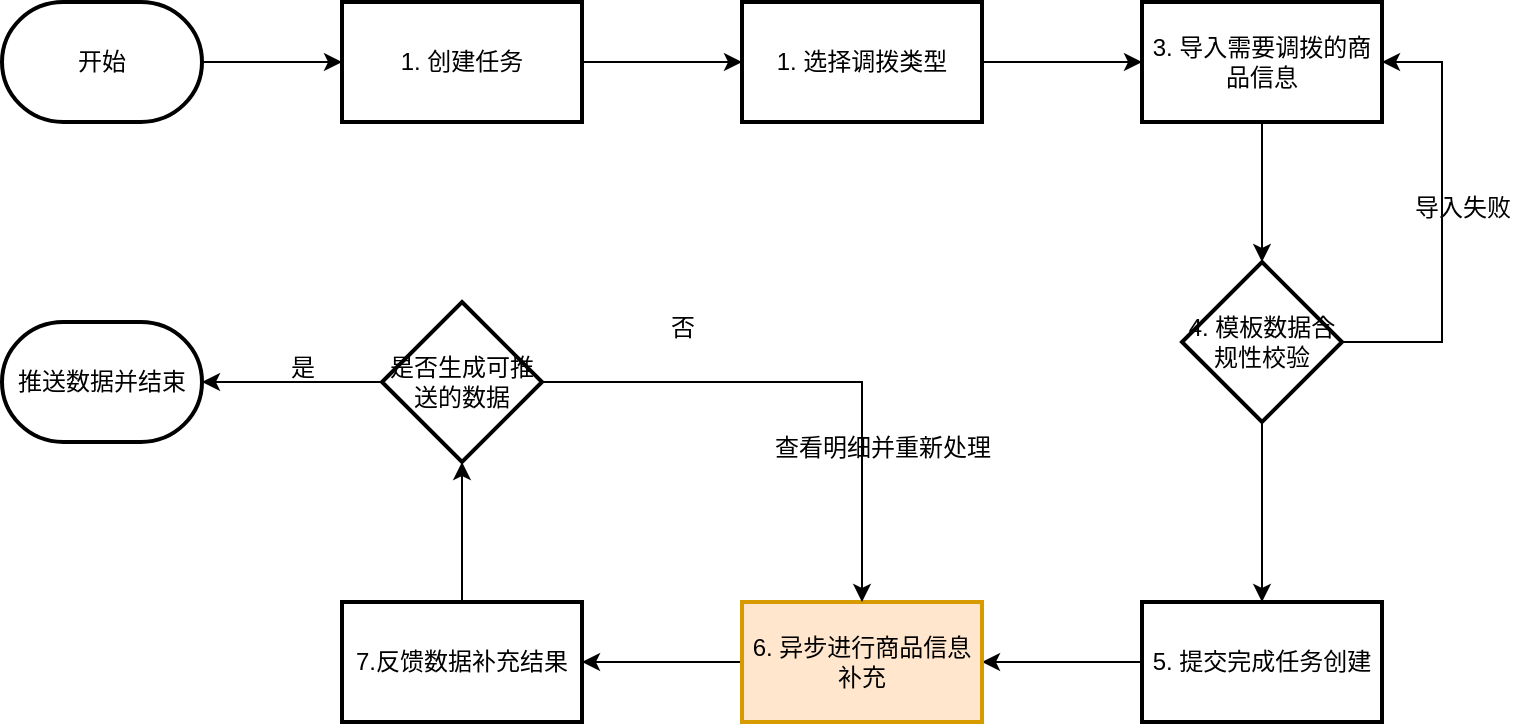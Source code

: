 <mxfile version="22.1.7" type="github">
  <diagram name="第 1 页" id="peMOAIB8m-mlmbfBehnV">
    <mxGraphModel dx="1324" dy="803" grid="1" gridSize="10" guides="1" tooltips="1" connect="1" arrows="1" fold="1" page="1" pageScale="1" pageWidth="850" pageHeight="1100" math="0" shadow="0">
      <root>
        <mxCell id="0" />
        <mxCell id="1" parent="0" />
        <mxCell id="JUgC_lTcqOkYV4Karhcf-3" value="" style="edgeStyle=orthogonalEdgeStyle;rounded=0;orthogonalLoop=1;jettySize=auto;html=1;" edge="1" parent="1" source="JUgC_lTcqOkYV4Karhcf-1" target="JUgC_lTcqOkYV4Karhcf-2">
          <mxGeometry relative="1" as="geometry" />
        </mxCell>
        <mxCell id="JUgC_lTcqOkYV4Karhcf-1" value="开始" style="strokeWidth=2;html=1;shape=mxgraph.flowchart.terminator;whiteSpace=wrap;" vertex="1" parent="1">
          <mxGeometry x="20" y="40" width="100" height="60" as="geometry" />
        </mxCell>
        <mxCell id="JUgC_lTcqOkYV4Karhcf-5" value="" style="edgeStyle=orthogonalEdgeStyle;rounded=0;orthogonalLoop=1;jettySize=auto;html=1;" edge="1" parent="1" source="JUgC_lTcqOkYV4Karhcf-2" target="JUgC_lTcqOkYV4Karhcf-4">
          <mxGeometry relative="1" as="geometry" />
        </mxCell>
        <mxCell id="JUgC_lTcqOkYV4Karhcf-2" value="1. 创建任务" style="whiteSpace=wrap;html=1;strokeWidth=2;" vertex="1" parent="1">
          <mxGeometry x="190" y="40" width="120" height="60" as="geometry" />
        </mxCell>
        <mxCell id="JUgC_lTcqOkYV4Karhcf-7" value="" style="edgeStyle=orthogonalEdgeStyle;rounded=0;orthogonalLoop=1;jettySize=auto;html=1;" edge="1" parent="1" source="JUgC_lTcqOkYV4Karhcf-4" target="JUgC_lTcqOkYV4Karhcf-6">
          <mxGeometry relative="1" as="geometry" />
        </mxCell>
        <mxCell id="JUgC_lTcqOkYV4Karhcf-4" value="1. 选择调拨类型" style="whiteSpace=wrap;html=1;strokeWidth=2;" vertex="1" parent="1">
          <mxGeometry x="390" y="40" width="120" height="60" as="geometry" />
        </mxCell>
        <mxCell id="JUgC_lTcqOkYV4Karhcf-9" value="" style="edgeStyle=orthogonalEdgeStyle;rounded=0;orthogonalLoop=1;jettySize=auto;html=1;" edge="1" parent="1" source="JUgC_lTcqOkYV4Karhcf-6" target="JUgC_lTcqOkYV4Karhcf-8">
          <mxGeometry relative="1" as="geometry" />
        </mxCell>
        <mxCell id="JUgC_lTcqOkYV4Karhcf-6" value="3. 导入需要调拨的商品信息" style="whiteSpace=wrap;html=1;strokeWidth=2;" vertex="1" parent="1">
          <mxGeometry x="590" y="40" width="120" height="60" as="geometry" />
        </mxCell>
        <mxCell id="JUgC_lTcqOkYV4Karhcf-11" value="" style="edgeStyle=orthogonalEdgeStyle;rounded=0;orthogonalLoop=1;jettySize=auto;html=1;" edge="1" parent="1" source="JUgC_lTcqOkYV4Karhcf-8" target="JUgC_lTcqOkYV4Karhcf-10">
          <mxGeometry relative="1" as="geometry" />
        </mxCell>
        <mxCell id="JUgC_lTcqOkYV4Karhcf-26" value="" style="edgeStyle=orthogonalEdgeStyle;rounded=0;orthogonalLoop=1;jettySize=auto;html=1;entryX=1;entryY=0.5;entryDx=0;entryDy=0;exitX=1;exitY=0.5;exitDx=0;exitDy=0;" edge="1" parent="1" source="JUgC_lTcqOkYV4Karhcf-8" target="JUgC_lTcqOkYV4Karhcf-6">
          <mxGeometry relative="1" as="geometry">
            <mxPoint x="750" y="210" as="targetPoint" />
            <Array as="points">
              <mxPoint x="740" y="210" />
              <mxPoint x="740" y="70" />
            </Array>
          </mxGeometry>
        </mxCell>
        <mxCell id="JUgC_lTcqOkYV4Karhcf-8" value="4. 模板数据合规性校验" style="rhombus;whiteSpace=wrap;html=1;strokeWidth=2;" vertex="1" parent="1">
          <mxGeometry x="610" y="170" width="80" height="80" as="geometry" />
        </mxCell>
        <mxCell id="JUgC_lTcqOkYV4Karhcf-13" value="" style="edgeStyle=orthogonalEdgeStyle;rounded=0;orthogonalLoop=1;jettySize=auto;html=1;" edge="1" parent="1" source="JUgC_lTcqOkYV4Karhcf-10" target="JUgC_lTcqOkYV4Karhcf-12">
          <mxGeometry relative="1" as="geometry" />
        </mxCell>
        <mxCell id="JUgC_lTcqOkYV4Karhcf-10" value="5. 提交完成任务创建" style="whiteSpace=wrap;html=1;strokeWidth=2;" vertex="1" parent="1">
          <mxGeometry x="590" y="340" width="120" height="60" as="geometry" />
        </mxCell>
        <mxCell id="JUgC_lTcqOkYV4Karhcf-15" value="" style="edgeStyle=orthogonalEdgeStyle;rounded=0;orthogonalLoop=1;jettySize=auto;html=1;" edge="1" parent="1" source="JUgC_lTcqOkYV4Karhcf-12" target="JUgC_lTcqOkYV4Karhcf-14">
          <mxGeometry relative="1" as="geometry" />
        </mxCell>
        <mxCell id="JUgC_lTcqOkYV4Karhcf-12" value="6. 异步进行商品信息补充" style="whiteSpace=wrap;html=1;strokeWidth=2;fillColor=#ffe6cc;strokeColor=#d79b00;" vertex="1" parent="1">
          <mxGeometry x="390" y="340" width="120" height="60" as="geometry" />
        </mxCell>
        <mxCell id="JUgC_lTcqOkYV4Karhcf-17" value="" style="edgeStyle=orthogonalEdgeStyle;rounded=0;orthogonalLoop=1;jettySize=auto;html=1;" edge="1" parent="1" source="JUgC_lTcqOkYV4Karhcf-14" target="JUgC_lTcqOkYV4Karhcf-16">
          <mxGeometry relative="1" as="geometry" />
        </mxCell>
        <mxCell id="JUgC_lTcqOkYV4Karhcf-14" value="7.反馈数据补充结果" style="whiteSpace=wrap;html=1;strokeWidth=2;" vertex="1" parent="1">
          <mxGeometry x="190" y="340" width="120" height="60" as="geometry" />
        </mxCell>
        <mxCell id="JUgC_lTcqOkYV4Karhcf-19" value="" style="edgeStyle=orthogonalEdgeStyle;rounded=0;orthogonalLoop=1;jettySize=auto;html=1;" edge="1" parent="1" source="JUgC_lTcqOkYV4Karhcf-16" target="JUgC_lTcqOkYV4Karhcf-18">
          <mxGeometry relative="1" as="geometry" />
        </mxCell>
        <mxCell id="JUgC_lTcqOkYV4Karhcf-22" value="" style="edgeStyle=orthogonalEdgeStyle;rounded=0;orthogonalLoop=1;jettySize=auto;html=1;" edge="1" parent="1" source="JUgC_lTcqOkYV4Karhcf-16" target="JUgC_lTcqOkYV4Karhcf-12">
          <mxGeometry relative="1" as="geometry">
            <mxPoint x="350" y="230" as="targetPoint" />
          </mxGeometry>
        </mxCell>
        <mxCell id="JUgC_lTcqOkYV4Karhcf-16" value="是否生成可推送的数据" style="rhombus;whiteSpace=wrap;html=1;strokeWidth=2;" vertex="1" parent="1">
          <mxGeometry x="210" y="190" width="80" height="80" as="geometry" />
        </mxCell>
        <mxCell id="JUgC_lTcqOkYV4Karhcf-18" value="推送数据并结束" style="strokeWidth=2;html=1;shape=mxgraph.flowchart.terminator;whiteSpace=wrap;" vertex="1" parent="1">
          <mxGeometry x="20" y="200" width="100" height="60" as="geometry" />
        </mxCell>
        <mxCell id="JUgC_lTcqOkYV4Karhcf-20" value="是" style="text;html=1;align=center;verticalAlign=middle;resizable=0;points=[];autosize=1;strokeColor=none;fillColor=none;" vertex="1" parent="1">
          <mxGeometry x="150" y="208" width="40" height="30" as="geometry" />
        </mxCell>
        <mxCell id="JUgC_lTcqOkYV4Karhcf-23" value="查看明细并重新处理" style="text;html=1;align=center;verticalAlign=middle;resizable=0;points=[];autosize=1;strokeColor=none;fillColor=none;" vertex="1" parent="1">
          <mxGeometry x="395" y="248" width="130" height="30" as="geometry" />
        </mxCell>
        <mxCell id="JUgC_lTcqOkYV4Karhcf-24" value="否" style="text;html=1;align=center;verticalAlign=middle;resizable=0;points=[];autosize=1;strokeColor=none;fillColor=none;" vertex="1" parent="1">
          <mxGeometry x="340" y="188" width="40" height="30" as="geometry" />
        </mxCell>
        <mxCell id="JUgC_lTcqOkYV4Karhcf-27" value="导入失败" style="text;html=1;align=center;verticalAlign=middle;resizable=0;points=[];autosize=1;strokeColor=none;fillColor=none;" vertex="1" parent="1">
          <mxGeometry x="715" y="128" width="70" height="30" as="geometry" />
        </mxCell>
      </root>
    </mxGraphModel>
  </diagram>
</mxfile>
